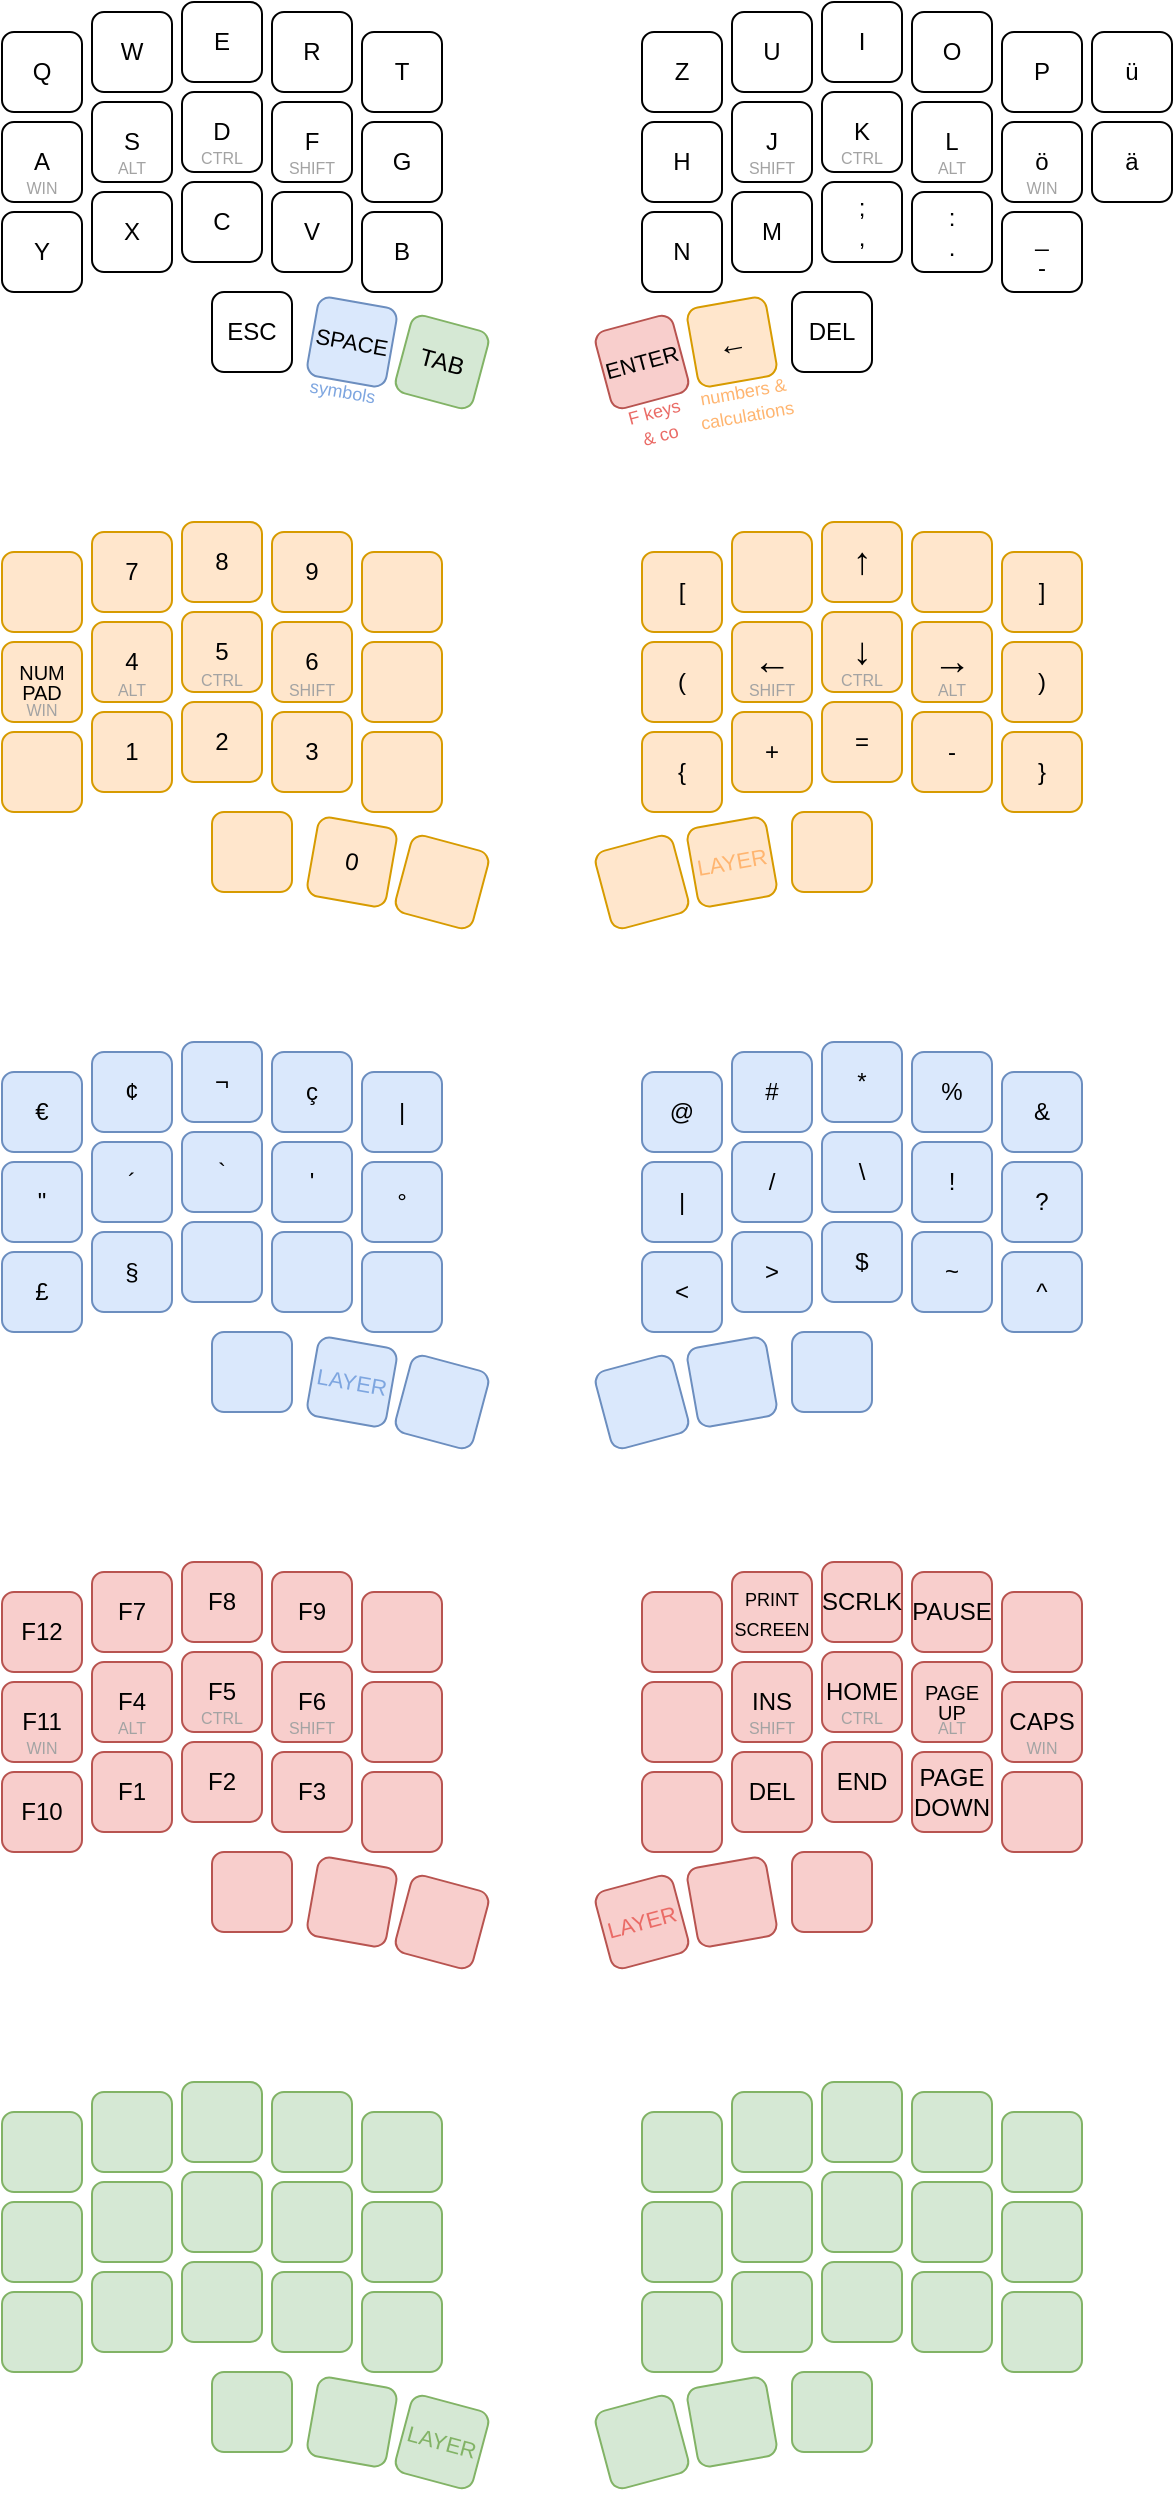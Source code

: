 <mxfile version="22.1.2" type="device">
  <diagram name="Page-1" id="s_HiEauGOBrmQb9sXRgH">
    <mxGraphModel dx="1182" dy="477" grid="1" gridSize="5" guides="1" tooltips="1" connect="1" arrows="1" fold="1" page="1" pageScale="1" pageWidth="850" pageHeight="1100" math="0" shadow="0">
      <root>
        <mxCell id="0" />
        <mxCell id="1" parent="0" />
        <mxCell id="HR6j5fSbUc3XfzlXhDWu-1" value="Q" style="rounded=1;whiteSpace=wrap;html=1;" parent="1" vertex="1">
          <mxGeometry x="120" y="355" width="40" height="40" as="geometry" />
        </mxCell>
        <mxCell id="HR6j5fSbUc3XfzlXhDWu-2" value="W" style="rounded=1;whiteSpace=wrap;html=1;" parent="1" vertex="1">
          <mxGeometry x="165" y="345" width="40" height="40" as="geometry" />
        </mxCell>
        <mxCell id="HR6j5fSbUc3XfzlXhDWu-3" value="E" style="rounded=1;whiteSpace=wrap;html=1;" parent="1" vertex="1">
          <mxGeometry x="210" y="340" width="40" height="40" as="geometry" />
        </mxCell>
        <mxCell id="HR6j5fSbUc3XfzlXhDWu-4" value="R" style="rounded=1;whiteSpace=wrap;html=1;" parent="1" vertex="1">
          <mxGeometry x="255" y="345" width="40" height="40" as="geometry" />
        </mxCell>
        <mxCell id="HR6j5fSbUc3XfzlXhDWu-5" value="T" style="rounded=1;whiteSpace=wrap;html=1;" parent="1" vertex="1">
          <mxGeometry x="300" y="355" width="40" height="40" as="geometry" />
        </mxCell>
        <mxCell id="HR6j5fSbUc3XfzlXhDWu-6" value="A" style="rounded=1;whiteSpace=wrap;html=1;" parent="1" vertex="1">
          <mxGeometry x="120" y="400" width="40" height="40" as="geometry" />
        </mxCell>
        <mxCell id="HR6j5fSbUc3XfzlXhDWu-7" value="S" style="rounded=1;whiteSpace=wrap;html=1;" parent="1" vertex="1">
          <mxGeometry x="165" y="390" width="40" height="40" as="geometry" />
        </mxCell>
        <mxCell id="HR6j5fSbUc3XfzlXhDWu-8" value="D" style="rounded=1;whiteSpace=wrap;html=1;" parent="1" vertex="1">
          <mxGeometry x="210" y="385" width="40" height="40" as="geometry" />
        </mxCell>
        <mxCell id="HR6j5fSbUc3XfzlXhDWu-9" value="F" style="rounded=1;whiteSpace=wrap;html=1;" parent="1" vertex="1">
          <mxGeometry x="255" y="390" width="40" height="40" as="geometry" />
        </mxCell>
        <mxCell id="HR6j5fSbUc3XfzlXhDWu-10" value="G" style="rounded=1;whiteSpace=wrap;html=1;" parent="1" vertex="1">
          <mxGeometry x="300" y="400" width="40" height="40" as="geometry" />
        </mxCell>
        <mxCell id="HR6j5fSbUc3XfzlXhDWu-11" value="Y" style="rounded=1;whiteSpace=wrap;html=1;" parent="1" vertex="1">
          <mxGeometry x="120" y="445" width="40" height="40" as="geometry" />
        </mxCell>
        <mxCell id="HR6j5fSbUc3XfzlXhDWu-12" value="X" style="rounded=1;whiteSpace=wrap;html=1;" parent="1" vertex="1">
          <mxGeometry x="165" y="435" width="40" height="40" as="geometry" />
        </mxCell>
        <mxCell id="HR6j5fSbUc3XfzlXhDWu-13" value="C" style="rounded=1;whiteSpace=wrap;html=1;" parent="1" vertex="1">
          <mxGeometry x="210" y="430" width="40" height="40" as="geometry" />
        </mxCell>
        <mxCell id="HR6j5fSbUc3XfzlXhDWu-14" value="V" style="rounded=1;whiteSpace=wrap;html=1;" parent="1" vertex="1">
          <mxGeometry x="255" y="435" width="40" height="40" as="geometry" />
        </mxCell>
        <mxCell id="HR6j5fSbUc3XfzlXhDWu-15" value="B" style="rounded=1;whiteSpace=wrap;html=1;" parent="1" vertex="1">
          <mxGeometry x="300" y="445" width="40" height="40" as="geometry" />
        </mxCell>
        <mxCell id="HR6j5fSbUc3XfzlXhDWu-16" value="ESC" style="rounded=1;whiteSpace=wrap;html=1;" parent="1" vertex="1">
          <mxGeometry x="225" y="485" width="40" height="40" as="geometry" />
        </mxCell>
        <mxCell id="HR6j5fSbUc3XfzlXhDWu-17" value="&lt;font style=&quot;font-size: 11px;&quot;&gt;SPACE&lt;/font&gt;" style="rounded=1;whiteSpace=wrap;html=1;rotation=10;fillColor=#dae8fc;strokeColor=#6c8ebf;" parent="1" vertex="1">
          <mxGeometry x="275" y="490" width="40" height="40" as="geometry" />
        </mxCell>
        <mxCell id="HR6j5fSbUc3XfzlXhDWu-18" value="TAB" style="rounded=1;whiteSpace=wrap;html=1;direction=south;rotation=15;fillColor=#d5e8d4;strokeColor=#82b366;" parent="1" vertex="1">
          <mxGeometry x="320" y="500" width="40" height="40" as="geometry" />
        </mxCell>
        <mxCell id="HR6j5fSbUc3XfzlXhDWu-19" value="Z" style="rounded=1;whiteSpace=wrap;html=1;" parent="1" vertex="1">
          <mxGeometry x="440" y="355" width="40" height="40" as="geometry" />
        </mxCell>
        <mxCell id="HR6j5fSbUc3XfzlXhDWu-20" value="U" style="rounded=1;whiteSpace=wrap;html=1;" parent="1" vertex="1">
          <mxGeometry x="485" y="345" width="40" height="40" as="geometry" />
        </mxCell>
        <mxCell id="HR6j5fSbUc3XfzlXhDWu-21" value="I" style="rounded=1;whiteSpace=wrap;html=1;" parent="1" vertex="1">
          <mxGeometry x="530" y="340" width="40" height="40" as="geometry" />
        </mxCell>
        <mxCell id="HR6j5fSbUc3XfzlXhDWu-22" value="O" style="rounded=1;whiteSpace=wrap;html=1;" parent="1" vertex="1">
          <mxGeometry x="575" y="345" width="40" height="40" as="geometry" />
        </mxCell>
        <mxCell id="HR6j5fSbUc3XfzlXhDWu-23" value="P" style="rounded=1;whiteSpace=wrap;html=1;" parent="1" vertex="1">
          <mxGeometry x="620" y="355" width="40" height="40" as="geometry" />
        </mxCell>
        <mxCell id="HR6j5fSbUc3XfzlXhDWu-24" value="H" style="rounded=1;whiteSpace=wrap;html=1;" parent="1" vertex="1">
          <mxGeometry x="440" y="400" width="40" height="40" as="geometry" />
        </mxCell>
        <mxCell id="HR6j5fSbUc3XfzlXhDWu-25" value="J" style="rounded=1;whiteSpace=wrap;html=1;" parent="1" vertex="1">
          <mxGeometry x="485" y="390" width="40" height="40" as="geometry" />
        </mxCell>
        <mxCell id="HR6j5fSbUc3XfzlXhDWu-26" value="K" style="rounded=1;whiteSpace=wrap;html=1;" parent="1" vertex="1">
          <mxGeometry x="530" y="385" width="40" height="40" as="geometry" />
        </mxCell>
        <mxCell id="HR6j5fSbUc3XfzlXhDWu-27" value="L" style="rounded=1;whiteSpace=wrap;html=1;" parent="1" vertex="1">
          <mxGeometry x="575" y="390" width="40" height="40" as="geometry" />
        </mxCell>
        <mxCell id="HR6j5fSbUc3XfzlXhDWu-28" value="ö" style="rounded=1;whiteSpace=wrap;html=1;" parent="1" vertex="1">
          <mxGeometry x="620" y="400" width="40" height="40" as="geometry" />
        </mxCell>
        <mxCell id="HR6j5fSbUc3XfzlXhDWu-29" value="N" style="rounded=1;whiteSpace=wrap;html=1;" parent="1" vertex="1">
          <mxGeometry x="440" y="445" width="40" height="40" as="geometry" />
        </mxCell>
        <mxCell id="HR6j5fSbUc3XfzlXhDWu-30" value="M" style="rounded=1;whiteSpace=wrap;html=1;" parent="1" vertex="1">
          <mxGeometry x="485" y="435" width="40" height="40" as="geometry" />
        </mxCell>
        <mxCell id="HR6j5fSbUc3XfzlXhDWu-31" value=";&lt;br&gt;," style="rounded=1;whiteSpace=wrap;html=1;" parent="1" vertex="1">
          <mxGeometry x="530" y="430" width="40" height="40" as="geometry" />
        </mxCell>
        <mxCell id="HR6j5fSbUc3XfzlXhDWu-32" value=":&lt;br&gt;." style="rounded=1;whiteSpace=wrap;html=1;" parent="1" vertex="1">
          <mxGeometry x="575" y="435" width="40" height="40" as="geometry" />
        </mxCell>
        <mxCell id="HR6j5fSbUc3XfzlXhDWu-33" value="_&lt;br&gt;-&lt;br&gt;" style="rounded=1;whiteSpace=wrap;html=1;" parent="1" vertex="1">
          <mxGeometry x="620" y="445" width="40" height="40" as="geometry" />
        </mxCell>
        <mxCell id="HR6j5fSbUc3XfzlXhDWu-34" value="DEL" style="rounded=1;whiteSpace=wrap;html=1;" parent="1" vertex="1">
          <mxGeometry x="515" y="485" width="40" height="40" as="geometry" />
        </mxCell>
        <mxCell id="HR6j5fSbUc3XfzlXhDWu-35" value="&lt;font style=&quot;font-size: 15px;&quot;&gt;&lt;b&gt;←&lt;/b&gt;&lt;/font&gt;" style="rounded=1;whiteSpace=wrap;html=1;rotation=-10;fillColor=#ffe6cc;strokeColor=#d79b00;" parent="1" vertex="1">
          <mxGeometry x="465" y="490" width="40" height="40" as="geometry" />
        </mxCell>
        <mxCell id="HR6j5fSbUc3XfzlXhDWu-36" value="&lt;font style=&quot;font-size: 11px;&quot;&gt;ENTER&lt;/font&gt;" style="rounded=1;whiteSpace=wrap;html=1;direction=south;rotation=-15;fillColor=#f8cecc;strokeColor=#b85450;" parent="1" vertex="1">
          <mxGeometry x="420" y="500" width="40" height="40" as="geometry" />
        </mxCell>
        <mxCell id="HR6j5fSbUc3XfzlXhDWu-40" value="ü" style="rounded=1;whiteSpace=wrap;html=1;" parent="1" vertex="1">
          <mxGeometry x="665" y="355" width="40" height="40" as="geometry" />
        </mxCell>
        <mxCell id="HR6j5fSbUc3XfzlXhDWu-41" value="ä" style="rounded=1;whiteSpace=wrap;html=1;" parent="1" vertex="1">
          <mxGeometry x="665" y="400" width="40" height="40" as="geometry" />
        </mxCell>
        <mxCell id="HR6j5fSbUc3XfzlXhDWu-42" value="" style="rounded=1;whiteSpace=wrap;html=1;fillColor=#ffe6cc;strokeColor=#d79b00;" parent="1" vertex="1">
          <mxGeometry x="120" y="615" width="40" height="40" as="geometry" />
        </mxCell>
        <mxCell id="HR6j5fSbUc3XfzlXhDWu-43" value="7" style="rounded=1;whiteSpace=wrap;html=1;fillColor=#ffe6cc;strokeColor=#d79b00;" parent="1" vertex="1">
          <mxGeometry x="165" y="605" width="40" height="40" as="geometry" />
        </mxCell>
        <mxCell id="HR6j5fSbUc3XfzlXhDWu-44" value="8" style="rounded=1;whiteSpace=wrap;html=1;fillColor=#ffe6cc;strokeColor=#d79b00;" parent="1" vertex="1">
          <mxGeometry x="210" y="600" width="40" height="40" as="geometry" />
        </mxCell>
        <mxCell id="HR6j5fSbUc3XfzlXhDWu-45" value="9" style="rounded=1;whiteSpace=wrap;html=1;fillColor=#ffe6cc;strokeColor=#d79b00;" parent="1" vertex="1">
          <mxGeometry x="255" y="605" width="40" height="40" as="geometry" />
        </mxCell>
        <mxCell id="HR6j5fSbUc3XfzlXhDWu-46" value="" style="rounded=1;whiteSpace=wrap;html=1;fillColor=#ffe6cc;strokeColor=#d79b00;" parent="1" vertex="1">
          <mxGeometry x="300" y="615" width="40" height="40" as="geometry" />
        </mxCell>
        <mxCell id="HR6j5fSbUc3XfzlXhDWu-47" value="&lt;p style=&quot;line-height: 80%;&quot;&gt;&lt;font style=&quot;font-size: 10px;&quot;&gt;NUM&lt;br&gt;PAD&lt;/font&gt;&lt;/p&gt;" style="rounded=1;whiteSpace=wrap;html=1;fillColor=#ffe6cc;strokeColor=#d79b00;" parent="1" vertex="1">
          <mxGeometry x="120" y="660" width="40" height="40" as="geometry" />
        </mxCell>
        <mxCell id="HR6j5fSbUc3XfzlXhDWu-48" value="4" style="rounded=1;whiteSpace=wrap;html=1;fillColor=#ffe6cc;strokeColor=#d79b00;" parent="1" vertex="1">
          <mxGeometry x="165" y="650" width="40" height="40" as="geometry" />
        </mxCell>
        <mxCell id="HR6j5fSbUc3XfzlXhDWu-49" value="5" style="rounded=1;whiteSpace=wrap;html=1;fillColor=#ffe6cc;strokeColor=#d79b00;" parent="1" vertex="1">
          <mxGeometry x="210" y="645" width="40" height="40" as="geometry" />
        </mxCell>
        <mxCell id="HR6j5fSbUc3XfzlXhDWu-50" value="6" style="rounded=1;whiteSpace=wrap;html=1;fillColor=#ffe6cc;strokeColor=#d79b00;" parent="1" vertex="1">
          <mxGeometry x="255" y="650" width="40" height="40" as="geometry" />
        </mxCell>
        <mxCell id="HR6j5fSbUc3XfzlXhDWu-51" value="" style="rounded=1;whiteSpace=wrap;html=1;fillColor=#ffe6cc;strokeColor=#d79b00;" parent="1" vertex="1">
          <mxGeometry x="300" y="660" width="40" height="40" as="geometry" />
        </mxCell>
        <mxCell id="HR6j5fSbUc3XfzlXhDWu-52" value="" style="rounded=1;whiteSpace=wrap;html=1;fillColor=#ffe6cc;strokeColor=#d79b00;" parent="1" vertex="1">
          <mxGeometry x="120" y="705" width="40" height="40" as="geometry" />
        </mxCell>
        <mxCell id="HR6j5fSbUc3XfzlXhDWu-53" value="1" style="rounded=1;whiteSpace=wrap;html=1;fillColor=#ffe6cc;strokeColor=#d79b00;" parent="1" vertex="1">
          <mxGeometry x="165" y="695" width="40" height="40" as="geometry" />
        </mxCell>
        <mxCell id="HR6j5fSbUc3XfzlXhDWu-54" value="2" style="rounded=1;whiteSpace=wrap;html=1;fillColor=#ffe6cc;strokeColor=#d79b00;" parent="1" vertex="1">
          <mxGeometry x="210" y="690" width="40" height="40" as="geometry" />
        </mxCell>
        <mxCell id="HR6j5fSbUc3XfzlXhDWu-55" value="3" style="rounded=1;whiteSpace=wrap;html=1;fillColor=#ffe6cc;strokeColor=#d79b00;" parent="1" vertex="1">
          <mxGeometry x="255" y="695" width="40" height="40" as="geometry" />
        </mxCell>
        <mxCell id="HR6j5fSbUc3XfzlXhDWu-56" value="" style="rounded=1;whiteSpace=wrap;html=1;fillColor=#ffe6cc;strokeColor=#d79b00;" parent="1" vertex="1">
          <mxGeometry x="300" y="705" width="40" height="40" as="geometry" />
        </mxCell>
        <mxCell id="HR6j5fSbUc3XfzlXhDWu-57" value="" style="rounded=1;whiteSpace=wrap;html=1;fillColor=#ffe6cc;strokeColor=#d79b00;" parent="1" vertex="1">
          <mxGeometry x="225" y="745" width="40" height="40" as="geometry" />
        </mxCell>
        <mxCell id="HR6j5fSbUc3XfzlXhDWu-58" value="0" style="rounded=1;whiteSpace=wrap;html=1;rotation=10;fillColor=#ffe6cc;strokeColor=#d79b00;" parent="1" vertex="1">
          <mxGeometry x="275" y="750" width="40" height="40" as="geometry" />
        </mxCell>
        <mxCell id="HR6j5fSbUc3XfzlXhDWu-59" value="" style="rounded=1;whiteSpace=wrap;html=1;direction=south;rotation=15;fillColor=#ffe6cc;strokeColor=#d79b00;" parent="1" vertex="1">
          <mxGeometry x="320" y="760" width="40" height="40" as="geometry" />
        </mxCell>
        <mxCell id="HR6j5fSbUc3XfzlXhDWu-60" value="[" style="rounded=1;whiteSpace=wrap;html=1;fillColor=#ffe6cc;strokeColor=#d79b00;" parent="1" vertex="1">
          <mxGeometry x="440" y="615" width="40" height="40" as="geometry" />
        </mxCell>
        <mxCell id="HR6j5fSbUc3XfzlXhDWu-61" value="" style="rounded=1;whiteSpace=wrap;html=1;fillColor=#ffe6cc;strokeColor=#d79b00;" parent="1" vertex="1">
          <mxGeometry x="485" y="605" width="40" height="40" as="geometry" />
        </mxCell>
        <mxCell id="HR6j5fSbUc3XfzlXhDWu-62" value="&lt;font style=&quot;font-size: 19px;&quot;&gt;↑&lt;/font&gt;" style="rounded=1;whiteSpace=wrap;html=1;fillColor=#ffe6cc;strokeColor=#d79b00;" parent="1" vertex="1">
          <mxGeometry x="530" y="600" width="40" height="40" as="geometry" />
        </mxCell>
        <mxCell id="HR6j5fSbUc3XfzlXhDWu-63" value="" style="rounded=1;whiteSpace=wrap;html=1;fillColor=#ffe6cc;strokeColor=#d79b00;" parent="1" vertex="1">
          <mxGeometry x="575" y="605" width="40" height="40" as="geometry" />
        </mxCell>
        <mxCell id="HR6j5fSbUc3XfzlXhDWu-64" value="]" style="rounded=1;whiteSpace=wrap;html=1;fillColor=#ffe6cc;strokeColor=#d79b00;" parent="1" vertex="1">
          <mxGeometry x="620" y="615" width="40" height="40" as="geometry" />
        </mxCell>
        <mxCell id="HR6j5fSbUc3XfzlXhDWu-65" value="(" style="rounded=1;whiteSpace=wrap;html=1;fillColor=#ffe6cc;strokeColor=#d79b00;" parent="1" vertex="1">
          <mxGeometry x="440" y="660" width="40" height="40" as="geometry" />
        </mxCell>
        <mxCell id="HR6j5fSbUc3XfzlXhDWu-66" value="&lt;font style=&quot;font-size: 19px;&quot;&gt;←&lt;/font&gt;" style="rounded=1;whiteSpace=wrap;html=1;fillColor=#ffe6cc;strokeColor=#d79b00;" parent="1" vertex="1">
          <mxGeometry x="485" y="650" width="40" height="40" as="geometry" />
        </mxCell>
        <mxCell id="HR6j5fSbUc3XfzlXhDWu-67" value="↓" style="rounded=1;whiteSpace=wrap;html=1;fillColor=#ffe6cc;strokeColor=#d79b00;fontSize=19;" parent="1" vertex="1">
          <mxGeometry x="530" y="645" width="40" height="40" as="geometry" />
        </mxCell>
        <mxCell id="HR6j5fSbUc3XfzlXhDWu-68" value="→" style="rounded=1;whiteSpace=wrap;html=1;fillColor=#ffe6cc;strokeColor=#d79b00;fontSize=19;" parent="1" vertex="1">
          <mxGeometry x="575" y="650" width="40" height="40" as="geometry" />
        </mxCell>
        <mxCell id="HR6j5fSbUc3XfzlXhDWu-69" value=")" style="rounded=1;whiteSpace=wrap;html=1;fillColor=#ffe6cc;strokeColor=#d79b00;" parent="1" vertex="1">
          <mxGeometry x="620" y="660" width="40" height="40" as="geometry" />
        </mxCell>
        <mxCell id="HR6j5fSbUc3XfzlXhDWu-70" value="{" style="rounded=1;whiteSpace=wrap;html=1;fillColor=#ffe6cc;strokeColor=#d79b00;" parent="1" vertex="1">
          <mxGeometry x="440" y="705" width="40" height="40" as="geometry" />
        </mxCell>
        <mxCell id="HR6j5fSbUc3XfzlXhDWu-71" value="+" style="rounded=1;whiteSpace=wrap;html=1;fillColor=#ffe6cc;strokeColor=#d79b00;" parent="1" vertex="1">
          <mxGeometry x="485" y="695" width="40" height="40" as="geometry" />
        </mxCell>
        <mxCell id="HR6j5fSbUc3XfzlXhDWu-72" value="=" style="rounded=1;whiteSpace=wrap;html=1;fillColor=#ffe6cc;strokeColor=#d79b00;" parent="1" vertex="1">
          <mxGeometry x="530" y="690" width="40" height="40" as="geometry" />
        </mxCell>
        <mxCell id="HR6j5fSbUc3XfzlXhDWu-73" value="-" style="rounded=1;whiteSpace=wrap;html=1;fillColor=#ffe6cc;strokeColor=#d79b00;" parent="1" vertex="1">
          <mxGeometry x="575" y="695" width="40" height="40" as="geometry" />
        </mxCell>
        <mxCell id="HR6j5fSbUc3XfzlXhDWu-74" value="}" style="rounded=1;whiteSpace=wrap;html=1;fillColor=#ffe6cc;strokeColor=#d79b00;" parent="1" vertex="1">
          <mxGeometry x="620" y="705" width="40" height="40" as="geometry" />
        </mxCell>
        <mxCell id="HR6j5fSbUc3XfzlXhDWu-75" value="" style="rounded=1;whiteSpace=wrap;html=1;fillColor=#ffe6cc;strokeColor=#d79b00;" parent="1" vertex="1">
          <mxGeometry x="515" y="745" width="40" height="40" as="geometry" />
        </mxCell>
        <mxCell id="HR6j5fSbUc3XfzlXhDWu-76" value="LAYER" style="rounded=1;whiteSpace=wrap;html=1;rotation=-10;fillColor=#ffe6cc;strokeColor=#d79b00;fontColor=#FFB570;fontSize=11;" parent="1" vertex="1">
          <mxGeometry x="465" y="750" width="40" height="40" as="geometry" />
        </mxCell>
        <mxCell id="HR6j5fSbUc3XfzlXhDWu-77" value="" style="rounded=1;whiteSpace=wrap;html=1;direction=south;rotation=-15;fillColor=#ffe6cc;strokeColor=#d79b00;" parent="1" vertex="1">
          <mxGeometry x="420" y="760" width="40" height="40" as="geometry" />
        </mxCell>
        <mxCell id="HR6j5fSbUc3XfzlXhDWu-80" value="€" style="rounded=1;whiteSpace=wrap;html=1;fillColor=#dae8fc;strokeColor=#6c8ebf;" parent="1" vertex="1">
          <mxGeometry x="120" y="875" width="40" height="40" as="geometry" />
        </mxCell>
        <mxCell id="HR6j5fSbUc3XfzlXhDWu-81" value="¢" style="rounded=1;whiteSpace=wrap;html=1;fillColor=#dae8fc;strokeColor=#6c8ebf;" parent="1" vertex="1">
          <mxGeometry x="165" y="865" width="40" height="40" as="geometry" />
        </mxCell>
        <mxCell id="HR6j5fSbUc3XfzlXhDWu-82" value="¬" style="rounded=1;whiteSpace=wrap;html=1;fillColor=#dae8fc;strokeColor=#6c8ebf;" parent="1" vertex="1">
          <mxGeometry x="210" y="860" width="40" height="40" as="geometry" />
        </mxCell>
        <mxCell id="HR6j5fSbUc3XfzlXhDWu-83" value="ç" style="rounded=1;whiteSpace=wrap;html=1;fillColor=#dae8fc;strokeColor=#6c8ebf;" parent="1" vertex="1">
          <mxGeometry x="255" y="865" width="40" height="40" as="geometry" />
        </mxCell>
        <mxCell id="HR6j5fSbUc3XfzlXhDWu-84" value="|" style="rounded=1;whiteSpace=wrap;html=1;fillColor=#dae8fc;strokeColor=#6c8ebf;" parent="1" vertex="1">
          <mxGeometry x="300" y="875" width="40" height="40" as="geometry" />
        </mxCell>
        <mxCell id="HR6j5fSbUc3XfzlXhDWu-85" value="&quot;" style="rounded=1;whiteSpace=wrap;html=1;fillColor=#dae8fc;strokeColor=#6c8ebf;" parent="1" vertex="1">
          <mxGeometry x="120" y="920" width="40" height="40" as="geometry" />
        </mxCell>
        <mxCell id="HR6j5fSbUc3XfzlXhDWu-86" value="´" style="rounded=1;whiteSpace=wrap;html=1;fillColor=#dae8fc;strokeColor=#6c8ebf;" parent="1" vertex="1">
          <mxGeometry x="165" y="910" width="40" height="40" as="geometry" />
        </mxCell>
        <mxCell id="HR6j5fSbUc3XfzlXhDWu-87" value="`" style="rounded=1;whiteSpace=wrap;html=1;fillColor=#dae8fc;strokeColor=#6c8ebf;" parent="1" vertex="1">
          <mxGeometry x="210" y="905" width="40" height="40" as="geometry" />
        </mxCell>
        <mxCell id="HR6j5fSbUc3XfzlXhDWu-88" value="&#39;" style="rounded=1;whiteSpace=wrap;html=1;fillColor=#dae8fc;strokeColor=#6c8ebf;" parent="1" vertex="1">
          <mxGeometry x="255" y="910" width="40" height="40" as="geometry" />
        </mxCell>
        <mxCell id="HR6j5fSbUc3XfzlXhDWu-89" value="°" style="rounded=1;whiteSpace=wrap;html=1;fillColor=#dae8fc;strokeColor=#6c8ebf;" parent="1" vertex="1">
          <mxGeometry x="300" y="920" width="40" height="40" as="geometry" />
        </mxCell>
        <mxCell id="HR6j5fSbUc3XfzlXhDWu-90" value="£" style="rounded=1;whiteSpace=wrap;html=1;fillColor=#dae8fc;strokeColor=#6c8ebf;" parent="1" vertex="1">
          <mxGeometry x="120" y="965" width="40" height="40" as="geometry" />
        </mxCell>
        <mxCell id="HR6j5fSbUc3XfzlXhDWu-91" value="§" style="rounded=1;whiteSpace=wrap;html=1;fillColor=#dae8fc;strokeColor=#6c8ebf;" parent="1" vertex="1">
          <mxGeometry x="165" y="955" width="40" height="40" as="geometry" />
        </mxCell>
        <mxCell id="HR6j5fSbUc3XfzlXhDWu-92" value="" style="rounded=1;whiteSpace=wrap;html=1;fillColor=#dae8fc;strokeColor=#6c8ebf;" parent="1" vertex="1">
          <mxGeometry x="210" y="950" width="40" height="40" as="geometry" />
        </mxCell>
        <mxCell id="HR6j5fSbUc3XfzlXhDWu-93" value="" style="rounded=1;whiteSpace=wrap;html=1;fillColor=#dae8fc;strokeColor=#6c8ebf;" parent="1" vertex="1">
          <mxGeometry x="255" y="955" width="40" height="40" as="geometry" />
        </mxCell>
        <mxCell id="HR6j5fSbUc3XfzlXhDWu-94" value="" style="rounded=1;whiteSpace=wrap;html=1;fillColor=#dae8fc;strokeColor=#6c8ebf;" parent="1" vertex="1">
          <mxGeometry x="300" y="965" width="40" height="40" as="geometry" />
        </mxCell>
        <mxCell id="HR6j5fSbUc3XfzlXhDWu-95" value="" style="rounded=1;whiteSpace=wrap;html=1;fillColor=#dae8fc;strokeColor=#6c8ebf;" parent="1" vertex="1">
          <mxGeometry x="225" y="1005" width="40" height="40" as="geometry" />
        </mxCell>
        <mxCell id="HR6j5fSbUc3XfzlXhDWu-96" value="&lt;font color=&quot;#7ea6e0&quot; style=&quot;font-size: 11px;&quot;&gt;LAYER&lt;/font&gt;" style="rounded=1;whiteSpace=wrap;html=1;rotation=10;fillColor=#dae8fc;strokeColor=#6c8ebf;fontSize=11;" parent="1" vertex="1">
          <mxGeometry x="275" y="1010" width="40" height="40" as="geometry" />
        </mxCell>
        <mxCell id="HR6j5fSbUc3XfzlXhDWu-97" value="" style="rounded=1;whiteSpace=wrap;html=1;direction=south;rotation=15;fillColor=#dae8fc;strokeColor=#6c8ebf;" parent="1" vertex="1">
          <mxGeometry x="320" y="1020" width="40" height="40" as="geometry" />
        </mxCell>
        <mxCell id="HR6j5fSbUc3XfzlXhDWu-98" value="@" style="rounded=1;whiteSpace=wrap;html=1;fillColor=#dae8fc;strokeColor=#6c8ebf;" parent="1" vertex="1">
          <mxGeometry x="440" y="875" width="40" height="40" as="geometry" />
        </mxCell>
        <mxCell id="HR6j5fSbUc3XfzlXhDWu-99" value="#" style="rounded=1;whiteSpace=wrap;html=1;fillColor=#dae8fc;strokeColor=#6c8ebf;" parent="1" vertex="1">
          <mxGeometry x="485" y="865" width="40" height="40" as="geometry" />
        </mxCell>
        <mxCell id="HR6j5fSbUc3XfzlXhDWu-100" value="*" style="rounded=1;whiteSpace=wrap;html=1;fillColor=#dae8fc;strokeColor=#6c8ebf;" parent="1" vertex="1">
          <mxGeometry x="530" y="860" width="40" height="40" as="geometry" />
        </mxCell>
        <mxCell id="HR6j5fSbUc3XfzlXhDWu-101" value="%" style="rounded=1;whiteSpace=wrap;html=1;fillColor=#dae8fc;strokeColor=#6c8ebf;" parent="1" vertex="1">
          <mxGeometry x="575" y="865" width="40" height="40" as="geometry" />
        </mxCell>
        <mxCell id="HR6j5fSbUc3XfzlXhDWu-102" value="&amp;amp;" style="rounded=1;whiteSpace=wrap;html=1;fillColor=#dae8fc;strokeColor=#6c8ebf;" parent="1" vertex="1">
          <mxGeometry x="620" y="875" width="40" height="40" as="geometry" />
        </mxCell>
        <mxCell id="HR6j5fSbUc3XfzlXhDWu-103" value="|" style="rounded=1;whiteSpace=wrap;html=1;fillColor=#dae8fc;strokeColor=#6c8ebf;" parent="1" vertex="1">
          <mxGeometry x="440" y="920" width="40" height="40" as="geometry" />
        </mxCell>
        <mxCell id="HR6j5fSbUc3XfzlXhDWu-104" value="/" style="rounded=1;whiteSpace=wrap;html=1;fillColor=#dae8fc;strokeColor=#6c8ebf;" parent="1" vertex="1">
          <mxGeometry x="485" y="910" width="40" height="40" as="geometry" />
        </mxCell>
        <mxCell id="HR6j5fSbUc3XfzlXhDWu-105" value="\" style="rounded=1;whiteSpace=wrap;html=1;fillColor=#dae8fc;strokeColor=#6c8ebf;" parent="1" vertex="1">
          <mxGeometry x="530" y="905" width="40" height="40" as="geometry" />
        </mxCell>
        <mxCell id="HR6j5fSbUc3XfzlXhDWu-106" value="!" style="rounded=1;whiteSpace=wrap;html=1;fillColor=#dae8fc;strokeColor=#6c8ebf;" parent="1" vertex="1">
          <mxGeometry x="575" y="910" width="40" height="40" as="geometry" />
        </mxCell>
        <mxCell id="HR6j5fSbUc3XfzlXhDWu-107" value="?" style="rounded=1;whiteSpace=wrap;html=1;fillColor=#dae8fc;strokeColor=#6c8ebf;" parent="1" vertex="1">
          <mxGeometry x="620" y="920" width="40" height="40" as="geometry" />
        </mxCell>
        <mxCell id="HR6j5fSbUc3XfzlXhDWu-108" value="&amp;lt;" style="rounded=1;whiteSpace=wrap;html=1;fillColor=#dae8fc;strokeColor=#6c8ebf;" parent="1" vertex="1">
          <mxGeometry x="440" y="965" width="40" height="40" as="geometry" />
        </mxCell>
        <mxCell id="HR6j5fSbUc3XfzlXhDWu-109" value="&amp;gt;" style="rounded=1;whiteSpace=wrap;html=1;fillColor=#dae8fc;strokeColor=#6c8ebf;" parent="1" vertex="1">
          <mxGeometry x="485" y="955" width="40" height="40" as="geometry" />
        </mxCell>
        <mxCell id="HR6j5fSbUc3XfzlXhDWu-110" value="$" style="rounded=1;whiteSpace=wrap;html=1;fillColor=#dae8fc;strokeColor=#6c8ebf;" parent="1" vertex="1">
          <mxGeometry x="530" y="950" width="40" height="40" as="geometry" />
        </mxCell>
        <mxCell id="HR6j5fSbUc3XfzlXhDWu-111" value="~" style="rounded=1;whiteSpace=wrap;html=1;fillColor=#dae8fc;strokeColor=#6c8ebf;" parent="1" vertex="1">
          <mxGeometry x="575" y="955" width="40" height="40" as="geometry" />
        </mxCell>
        <mxCell id="HR6j5fSbUc3XfzlXhDWu-112" value="^" style="rounded=1;whiteSpace=wrap;html=1;fillColor=#dae8fc;strokeColor=#6c8ebf;" parent="1" vertex="1">
          <mxGeometry x="620" y="965" width="40" height="40" as="geometry" />
        </mxCell>
        <mxCell id="HR6j5fSbUc3XfzlXhDWu-113" value="" style="rounded=1;whiteSpace=wrap;html=1;fillColor=#dae8fc;strokeColor=#6c8ebf;" parent="1" vertex="1">
          <mxGeometry x="515" y="1005" width="40" height="40" as="geometry" />
        </mxCell>
        <mxCell id="HR6j5fSbUc3XfzlXhDWu-114" value="" style="rounded=1;whiteSpace=wrap;html=1;rotation=-10;fillColor=#dae8fc;strokeColor=#6c8ebf;" parent="1" vertex="1">
          <mxGeometry x="465" y="1010" width="40" height="40" as="geometry" />
        </mxCell>
        <mxCell id="HR6j5fSbUc3XfzlXhDWu-115" value="" style="rounded=1;whiteSpace=wrap;html=1;direction=south;rotation=-15;fillColor=#dae8fc;strokeColor=#6c8ebf;" parent="1" vertex="1">
          <mxGeometry x="420" y="1020" width="40" height="40" as="geometry" />
        </mxCell>
        <mxCell id="HR6j5fSbUc3XfzlXhDWu-116" value="F12" style="rounded=1;whiteSpace=wrap;html=1;fillColor=#f8cecc;strokeColor=#b85450;" parent="1" vertex="1">
          <mxGeometry x="120" y="1135" width="40" height="40" as="geometry" />
        </mxCell>
        <mxCell id="HR6j5fSbUc3XfzlXhDWu-117" value="F7" style="rounded=1;whiteSpace=wrap;html=1;fillColor=#f8cecc;strokeColor=#b85450;" parent="1" vertex="1">
          <mxGeometry x="165" y="1125" width="40" height="40" as="geometry" />
        </mxCell>
        <mxCell id="HR6j5fSbUc3XfzlXhDWu-118" value="F8" style="rounded=1;whiteSpace=wrap;html=1;fillColor=#f8cecc;strokeColor=#b85450;" parent="1" vertex="1">
          <mxGeometry x="210" y="1120" width="40" height="40" as="geometry" />
        </mxCell>
        <mxCell id="HR6j5fSbUc3XfzlXhDWu-119" value="F9" style="rounded=1;whiteSpace=wrap;html=1;fillColor=#f8cecc;strokeColor=#b85450;" parent="1" vertex="1">
          <mxGeometry x="255" y="1125" width="40" height="40" as="geometry" />
        </mxCell>
        <mxCell id="HR6j5fSbUc3XfzlXhDWu-120" value="" style="rounded=1;whiteSpace=wrap;html=1;fillColor=#f8cecc;strokeColor=#b85450;" parent="1" vertex="1">
          <mxGeometry x="300" y="1135" width="40" height="40" as="geometry" />
        </mxCell>
        <mxCell id="HR6j5fSbUc3XfzlXhDWu-121" value="F11" style="rounded=1;whiteSpace=wrap;html=1;fillColor=#f8cecc;strokeColor=#b85450;" parent="1" vertex="1">
          <mxGeometry x="120" y="1180" width="40" height="40" as="geometry" />
        </mxCell>
        <mxCell id="HR6j5fSbUc3XfzlXhDWu-122" value="F4" style="rounded=1;whiteSpace=wrap;html=1;fillColor=#f8cecc;strokeColor=#b85450;" parent="1" vertex="1">
          <mxGeometry x="165" y="1170" width="40" height="40" as="geometry" />
        </mxCell>
        <mxCell id="HR6j5fSbUc3XfzlXhDWu-123" value="F5" style="rounded=1;whiteSpace=wrap;html=1;fillColor=#f8cecc;strokeColor=#b85450;" parent="1" vertex="1">
          <mxGeometry x="210" y="1165" width="40" height="40" as="geometry" />
        </mxCell>
        <mxCell id="HR6j5fSbUc3XfzlXhDWu-124" value="F6" style="rounded=1;whiteSpace=wrap;html=1;fillColor=#f8cecc;strokeColor=#b85450;" parent="1" vertex="1">
          <mxGeometry x="255" y="1170" width="40" height="40" as="geometry" />
        </mxCell>
        <mxCell id="HR6j5fSbUc3XfzlXhDWu-125" value="" style="rounded=1;whiteSpace=wrap;html=1;fillColor=#f8cecc;strokeColor=#b85450;" parent="1" vertex="1">
          <mxGeometry x="300" y="1180" width="40" height="40" as="geometry" />
        </mxCell>
        <mxCell id="HR6j5fSbUc3XfzlXhDWu-126" value="F10" style="rounded=1;whiteSpace=wrap;html=1;fillColor=#f8cecc;strokeColor=#b85450;" parent="1" vertex="1">
          <mxGeometry x="120" y="1225" width="40" height="40" as="geometry" />
        </mxCell>
        <mxCell id="HR6j5fSbUc3XfzlXhDWu-127" value="F1" style="rounded=1;whiteSpace=wrap;html=1;fillColor=#f8cecc;strokeColor=#b85450;" parent="1" vertex="1">
          <mxGeometry x="165" y="1215" width="40" height="40" as="geometry" />
        </mxCell>
        <mxCell id="HR6j5fSbUc3XfzlXhDWu-128" value="F2" style="rounded=1;whiteSpace=wrap;html=1;fillColor=#f8cecc;strokeColor=#b85450;" parent="1" vertex="1">
          <mxGeometry x="210" y="1210" width="40" height="40" as="geometry" />
        </mxCell>
        <mxCell id="HR6j5fSbUc3XfzlXhDWu-129" value="F3" style="rounded=1;whiteSpace=wrap;html=1;fillColor=#f8cecc;strokeColor=#b85450;" parent="1" vertex="1">
          <mxGeometry x="255" y="1215" width="40" height="40" as="geometry" />
        </mxCell>
        <mxCell id="HR6j5fSbUc3XfzlXhDWu-130" value="" style="rounded=1;whiteSpace=wrap;html=1;fillColor=#f8cecc;strokeColor=#b85450;" parent="1" vertex="1">
          <mxGeometry x="300" y="1225" width="40" height="40" as="geometry" />
        </mxCell>
        <mxCell id="HR6j5fSbUc3XfzlXhDWu-131" value="" style="rounded=1;whiteSpace=wrap;html=1;fillColor=#f8cecc;strokeColor=#b85450;" parent="1" vertex="1">
          <mxGeometry x="225" y="1265" width="40" height="40" as="geometry" />
        </mxCell>
        <mxCell id="HR6j5fSbUc3XfzlXhDWu-132" value="" style="rounded=1;whiteSpace=wrap;html=1;rotation=10;fillColor=#f8cecc;strokeColor=#b85450;" parent="1" vertex="1">
          <mxGeometry x="275" y="1270" width="40" height="40" as="geometry" />
        </mxCell>
        <mxCell id="HR6j5fSbUc3XfzlXhDWu-133" value="" style="rounded=1;whiteSpace=wrap;html=1;direction=south;rotation=15;fillColor=#f8cecc;strokeColor=#b85450;" parent="1" vertex="1">
          <mxGeometry x="320" y="1280" width="40" height="40" as="geometry" />
        </mxCell>
        <mxCell id="HR6j5fSbUc3XfzlXhDWu-134" value="" style="rounded=1;whiteSpace=wrap;html=1;fillColor=#f8cecc;strokeColor=#b85450;" parent="1" vertex="1">
          <mxGeometry x="440" y="1135" width="40" height="40" as="geometry" />
        </mxCell>
        <mxCell id="HR6j5fSbUc3XfzlXhDWu-135" value="&lt;font style=&quot;font-size: 9px;&quot;&gt;PRINT&lt;br&gt;SCREEN&lt;/font&gt;" style="rounded=1;whiteSpace=wrap;html=1;fillColor=#f8cecc;strokeColor=#b85450;" parent="1" vertex="1">
          <mxGeometry x="485" y="1125" width="40" height="40" as="geometry" />
        </mxCell>
        <mxCell id="HR6j5fSbUc3XfzlXhDWu-136" value="SCRLK" style="rounded=1;whiteSpace=wrap;html=1;fillColor=#f8cecc;strokeColor=#b85450;" parent="1" vertex="1">
          <mxGeometry x="530" y="1120" width="40" height="40" as="geometry" />
        </mxCell>
        <mxCell id="HR6j5fSbUc3XfzlXhDWu-137" value="PAUSE" style="rounded=1;whiteSpace=wrap;html=1;fillColor=#f8cecc;strokeColor=#b85450;" parent="1" vertex="1">
          <mxGeometry x="575" y="1125" width="40" height="40" as="geometry" />
        </mxCell>
        <mxCell id="HR6j5fSbUc3XfzlXhDWu-138" value="" style="rounded=1;whiteSpace=wrap;html=1;fillColor=#f8cecc;strokeColor=#b85450;" parent="1" vertex="1">
          <mxGeometry x="620" y="1135" width="40" height="40" as="geometry" />
        </mxCell>
        <mxCell id="HR6j5fSbUc3XfzlXhDWu-139" value="" style="rounded=1;whiteSpace=wrap;html=1;fillColor=#f8cecc;strokeColor=#b85450;" parent="1" vertex="1">
          <mxGeometry x="440" y="1180" width="40" height="40" as="geometry" />
        </mxCell>
        <mxCell id="HR6j5fSbUc3XfzlXhDWu-140" value="INS" style="rounded=1;whiteSpace=wrap;html=1;fillColor=#f8cecc;strokeColor=#b85450;" parent="1" vertex="1">
          <mxGeometry x="485" y="1170" width="40" height="40" as="geometry" />
        </mxCell>
        <mxCell id="HR6j5fSbUc3XfzlXhDWu-141" value="HOME" style="rounded=1;whiteSpace=wrap;html=1;fillColor=#f8cecc;strokeColor=#b85450;" parent="1" vertex="1">
          <mxGeometry x="530" y="1165" width="40" height="40" as="geometry" />
        </mxCell>
        <mxCell id="HR6j5fSbUc3XfzlXhDWu-142" value="&lt;p style=&quot;line-height: 70%;&quot;&gt;&lt;font style=&quot;font-size: 10px;&quot;&gt;PAGE&lt;br&gt;UP&lt;/font&gt;&lt;/p&gt;" style="rounded=1;whiteSpace=wrap;html=1;fillColor=#f8cecc;strokeColor=#b85450;" parent="1" vertex="1">
          <mxGeometry x="575" y="1170" width="40" height="40" as="geometry" />
        </mxCell>
        <mxCell id="HR6j5fSbUc3XfzlXhDWu-143" value="CAPS" style="rounded=1;whiteSpace=wrap;html=1;fillColor=#f8cecc;strokeColor=#b85450;" parent="1" vertex="1">
          <mxGeometry x="620" y="1180" width="40" height="40" as="geometry" />
        </mxCell>
        <mxCell id="HR6j5fSbUc3XfzlXhDWu-144" value="" style="rounded=1;whiteSpace=wrap;html=1;fillColor=#f8cecc;strokeColor=#b85450;" parent="1" vertex="1">
          <mxGeometry x="440" y="1225" width="40" height="40" as="geometry" />
        </mxCell>
        <mxCell id="HR6j5fSbUc3XfzlXhDWu-145" value="DEL" style="rounded=1;whiteSpace=wrap;html=1;fillColor=#f8cecc;strokeColor=#b85450;" parent="1" vertex="1">
          <mxGeometry x="485" y="1215" width="40" height="40" as="geometry" />
        </mxCell>
        <mxCell id="HR6j5fSbUc3XfzlXhDWu-146" value="END" style="rounded=1;whiteSpace=wrap;html=1;fillColor=#f8cecc;strokeColor=#b85450;" parent="1" vertex="1">
          <mxGeometry x="530" y="1210" width="40" height="40" as="geometry" />
        </mxCell>
        <mxCell id="HR6j5fSbUc3XfzlXhDWu-147" value="PAGE&lt;br&gt;DOWN" style="rounded=1;whiteSpace=wrap;html=1;fillColor=#f8cecc;strokeColor=#b85450;" parent="1" vertex="1">
          <mxGeometry x="575" y="1215" width="40" height="40" as="geometry" />
        </mxCell>
        <mxCell id="HR6j5fSbUc3XfzlXhDWu-148" value="" style="rounded=1;whiteSpace=wrap;html=1;fillColor=#f8cecc;strokeColor=#b85450;" parent="1" vertex="1">
          <mxGeometry x="620" y="1225" width="40" height="40" as="geometry" />
        </mxCell>
        <mxCell id="HR6j5fSbUc3XfzlXhDWu-149" value="" style="rounded=1;whiteSpace=wrap;html=1;fillColor=#f8cecc;strokeColor=#b85450;" parent="1" vertex="1">
          <mxGeometry x="515" y="1265" width="40" height="40" as="geometry" />
        </mxCell>
        <mxCell id="HR6j5fSbUc3XfzlXhDWu-150" value="" style="rounded=1;whiteSpace=wrap;html=1;rotation=-10;fillColor=#f8cecc;strokeColor=#b85450;" parent="1" vertex="1">
          <mxGeometry x="465" y="1270" width="40" height="40" as="geometry" />
        </mxCell>
        <mxCell id="HR6j5fSbUc3XfzlXhDWu-151" value="LAYER" style="rounded=1;whiteSpace=wrap;html=1;direction=south;rotation=-15;fillColor=#f8cecc;strokeColor=#b85450;fontColor=#EA6B66;fontSize=11;" parent="1" vertex="1">
          <mxGeometry x="420" y="1280" width="40" height="40" as="geometry" />
        </mxCell>
        <mxCell id="HR6j5fSbUc3XfzlXhDWu-152" value="&lt;font color=&quot;#7ea6e0&quot; style=&quot;font-size: 9px;&quot;&gt;symbols&lt;/font&gt;" style="text;html=1;strokeColor=none;fillColor=none;align=center;verticalAlign=middle;whiteSpace=wrap;rounded=0;rotation=10;" parent="1" vertex="1">
          <mxGeometry x="243" y="519" width="95" height="30" as="geometry" />
        </mxCell>
        <mxCell id="HR6j5fSbUc3XfzlXhDWu-153" value="&lt;p style=&quot;line-height: 90%;&quot;&gt;&lt;font color=&quot;#ffb570&quot; style=&quot;font-size: 9px;&quot;&gt;numbers &amp;amp;&lt;br&gt;calculations&lt;br&gt;&lt;/font&gt;&lt;/p&gt;" style="text;html=1;strokeColor=none;fillColor=none;align=center;verticalAlign=middle;whiteSpace=wrap;rounded=0;rotation=-10;spacing=1;" parent="1" vertex="1">
          <mxGeometry x="444" y="525" width="95" height="30" as="geometry" />
        </mxCell>
        <mxCell id="HR6j5fSbUc3XfzlXhDWu-154" value="" style="rounded=1;whiteSpace=wrap;html=1;fillColor=#d5e8d4;strokeColor=#82b366;" parent="1" vertex="1">
          <mxGeometry x="120" y="1395" width="40" height="40" as="geometry" />
        </mxCell>
        <mxCell id="HR6j5fSbUc3XfzlXhDWu-155" value="" style="rounded=1;whiteSpace=wrap;html=1;fillColor=#d5e8d4;strokeColor=#82b366;" parent="1" vertex="1">
          <mxGeometry x="165" y="1385" width="40" height="40" as="geometry" />
        </mxCell>
        <mxCell id="HR6j5fSbUc3XfzlXhDWu-156" value="" style="rounded=1;whiteSpace=wrap;html=1;fillColor=#d5e8d4;strokeColor=#82b366;" parent="1" vertex="1">
          <mxGeometry x="210" y="1380" width="40" height="40" as="geometry" />
        </mxCell>
        <mxCell id="HR6j5fSbUc3XfzlXhDWu-157" value="" style="rounded=1;whiteSpace=wrap;html=1;fillColor=#d5e8d4;strokeColor=#82b366;" parent="1" vertex="1">
          <mxGeometry x="255" y="1385" width="40" height="40" as="geometry" />
        </mxCell>
        <mxCell id="HR6j5fSbUc3XfzlXhDWu-158" value="" style="rounded=1;whiteSpace=wrap;html=1;fillColor=#d5e8d4;strokeColor=#82b366;" parent="1" vertex="1">
          <mxGeometry x="300" y="1395" width="40" height="40" as="geometry" />
        </mxCell>
        <mxCell id="HR6j5fSbUc3XfzlXhDWu-159" value="" style="rounded=1;whiteSpace=wrap;html=1;fillColor=#d5e8d4;strokeColor=#82b366;" parent="1" vertex="1">
          <mxGeometry x="120" y="1440" width="40" height="40" as="geometry" />
        </mxCell>
        <mxCell id="HR6j5fSbUc3XfzlXhDWu-160" value="" style="rounded=1;whiteSpace=wrap;html=1;fillColor=#d5e8d4;strokeColor=#82b366;" parent="1" vertex="1">
          <mxGeometry x="165" y="1430" width="40" height="40" as="geometry" />
        </mxCell>
        <mxCell id="HR6j5fSbUc3XfzlXhDWu-161" value="" style="rounded=1;whiteSpace=wrap;html=1;fillColor=#d5e8d4;strokeColor=#82b366;" parent="1" vertex="1">
          <mxGeometry x="210" y="1425" width="40" height="40" as="geometry" />
        </mxCell>
        <mxCell id="HR6j5fSbUc3XfzlXhDWu-162" value="" style="rounded=1;whiteSpace=wrap;html=1;fillColor=#d5e8d4;strokeColor=#82b366;" parent="1" vertex="1">
          <mxGeometry x="255" y="1430" width="40" height="40" as="geometry" />
        </mxCell>
        <mxCell id="HR6j5fSbUc3XfzlXhDWu-163" value="" style="rounded=1;whiteSpace=wrap;html=1;fillColor=#d5e8d4;strokeColor=#82b366;" parent="1" vertex="1">
          <mxGeometry x="300" y="1440" width="40" height="40" as="geometry" />
        </mxCell>
        <mxCell id="HR6j5fSbUc3XfzlXhDWu-164" value="" style="rounded=1;whiteSpace=wrap;html=1;fillColor=#d5e8d4;strokeColor=#82b366;" parent="1" vertex="1">
          <mxGeometry x="120" y="1485" width="40" height="40" as="geometry" />
        </mxCell>
        <mxCell id="HR6j5fSbUc3XfzlXhDWu-165" value="" style="rounded=1;whiteSpace=wrap;html=1;fillColor=#d5e8d4;strokeColor=#82b366;" parent="1" vertex="1">
          <mxGeometry x="165" y="1475" width="40" height="40" as="geometry" />
        </mxCell>
        <mxCell id="HR6j5fSbUc3XfzlXhDWu-166" value="" style="rounded=1;whiteSpace=wrap;html=1;fillColor=#d5e8d4;strokeColor=#82b366;" parent="1" vertex="1">
          <mxGeometry x="210" y="1470" width="40" height="40" as="geometry" />
        </mxCell>
        <mxCell id="HR6j5fSbUc3XfzlXhDWu-167" value="" style="rounded=1;whiteSpace=wrap;html=1;fillColor=#d5e8d4;strokeColor=#82b366;" parent="1" vertex="1">
          <mxGeometry x="255" y="1475" width="40" height="40" as="geometry" />
        </mxCell>
        <mxCell id="HR6j5fSbUc3XfzlXhDWu-168" value="" style="rounded=1;whiteSpace=wrap;html=1;fillColor=#d5e8d4;strokeColor=#82b366;" parent="1" vertex="1">
          <mxGeometry x="300" y="1485" width="40" height="40" as="geometry" />
        </mxCell>
        <mxCell id="HR6j5fSbUc3XfzlXhDWu-169" value="" style="rounded=1;whiteSpace=wrap;html=1;fillColor=#d5e8d4;strokeColor=#82b366;" parent="1" vertex="1">
          <mxGeometry x="225" y="1525" width="40" height="40" as="geometry" />
        </mxCell>
        <mxCell id="HR6j5fSbUc3XfzlXhDWu-170" value="" style="rounded=1;whiteSpace=wrap;html=1;rotation=10;fillColor=#d5e8d4;strokeColor=#82b366;" parent="1" vertex="1">
          <mxGeometry x="275" y="1530" width="40" height="40" as="geometry" />
        </mxCell>
        <mxCell id="HR6j5fSbUc3XfzlXhDWu-171" value="LAYER" style="rounded=1;whiteSpace=wrap;html=1;direction=south;rotation=15;fillColor=#d5e8d4;strokeColor=#82b366;fontColor=#82B366;fontSize=11;" parent="1" vertex="1">
          <mxGeometry x="320" y="1540" width="40" height="40" as="geometry" />
        </mxCell>
        <mxCell id="HR6j5fSbUc3XfzlXhDWu-172" value="" style="rounded=1;whiteSpace=wrap;html=1;fillColor=#d5e8d4;strokeColor=#82b366;" parent="1" vertex="1">
          <mxGeometry x="440" y="1395" width="40" height="40" as="geometry" />
        </mxCell>
        <mxCell id="HR6j5fSbUc3XfzlXhDWu-173" value="" style="rounded=1;whiteSpace=wrap;html=1;fillColor=#d5e8d4;strokeColor=#82b366;" parent="1" vertex="1">
          <mxGeometry x="485" y="1385" width="40" height="40" as="geometry" />
        </mxCell>
        <mxCell id="HR6j5fSbUc3XfzlXhDWu-174" value="" style="rounded=1;whiteSpace=wrap;html=1;fillColor=#d5e8d4;strokeColor=#82b366;" parent="1" vertex="1">
          <mxGeometry x="530" y="1380" width="40" height="40" as="geometry" />
        </mxCell>
        <mxCell id="HR6j5fSbUc3XfzlXhDWu-175" value="" style="rounded=1;whiteSpace=wrap;html=1;fillColor=#d5e8d4;strokeColor=#82b366;" parent="1" vertex="1">
          <mxGeometry x="575" y="1385" width="40" height="40" as="geometry" />
        </mxCell>
        <mxCell id="HR6j5fSbUc3XfzlXhDWu-176" value="" style="rounded=1;whiteSpace=wrap;html=1;fillColor=#d5e8d4;strokeColor=#82b366;" parent="1" vertex="1">
          <mxGeometry x="620" y="1395" width="40" height="40" as="geometry" />
        </mxCell>
        <mxCell id="HR6j5fSbUc3XfzlXhDWu-177" value="" style="rounded=1;whiteSpace=wrap;html=1;fillColor=#d5e8d4;strokeColor=#82b366;" parent="1" vertex="1">
          <mxGeometry x="440" y="1440" width="40" height="40" as="geometry" />
        </mxCell>
        <mxCell id="HR6j5fSbUc3XfzlXhDWu-178" value="" style="rounded=1;whiteSpace=wrap;html=1;fillColor=#d5e8d4;strokeColor=#82b366;" parent="1" vertex="1">
          <mxGeometry x="485" y="1430" width="40" height="40" as="geometry" />
        </mxCell>
        <mxCell id="HR6j5fSbUc3XfzlXhDWu-179" value="" style="rounded=1;whiteSpace=wrap;html=1;fillColor=#d5e8d4;strokeColor=#82b366;" parent="1" vertex="1">
          <mxGeometry x="530" y="1425" width="40" height="40" as="geometry" />
        </mxCell>
        <mxCell id="HR6j5fSbUc3XfzlXhDWu-180" value="" style="rounded=1;whiteSpace=wrap;html=1;fillColor=#d5e8d4;strokeColor=#82b366;" parent="1" vertex="1">
          <mxGeometry x="575" y="1430" width="40" height="40" as="geometry" />
        </mxCell>
        <mxCell id="HR6j5fSbUc3XfzlXhDWu-181" value="" style="rounded=1;whiteSpace=wrap;html=1;fillColor=#d5e8d4;strokeColor=#82b366;" parent="1" vertex="1">
          <mxGeometry x="620" y="1440" width="40" height="40" as="geometry" />
        </mxCell>
        <mxCell id="HR6j5fSbUc3XfzlXhDWu-182" value="" style="rounded=1;whiteSpace=wrap;html=1;fillColor=#d5e8d4;strokeColor=#82b366;" parent="1" vertex="1">
          <mxGeometry x="440" y="1485" width="40" height="40" as="geometry" />
        </mxCell>
        <mxCell id="HR6j5fSbUc3XfzlXhDWu-183" value="" style="rounded=1;whiteSpace=wrap;html=1;fillColor=#d5e8d4;strokeColor=#82b366;" parent="1" vertex="1">
          <mxGeometry x="485" y="1475" width="40" height="40" as="geometry" />
        </mxCell>
        <mxCell id="HR6j5fSbUc3XfzlXhDWu-184" value="" style="rounded=1;whiteSpace=wrap;html=1;fillColor=#d5e8d4;strokeColor=#82b366;" parent="1" vertex="1">
          <mxGeometry x="530" y="1470" width="40" height="40" as="geometry" />
        </mxCell>
        <mxCell id="HR6j5fSbUc3XfzlXhDWu-185" value="" style="rounded=1;whiteSpace=wrap;html=1;fillColor=#d5e8d4;strokeColor=#82b366;" parent="1" vertex="1">
          <mxGeometry x="575" y="1475" width="40" height="40" as="geometry" />
        </mxCell>
        <mxCell id="HR6j5fSbUc3XfzlXhDWu-186" value="" style="rounded=1;whiteSpace=wrap;html=1;fillColor=#d5e8d4;strokeColor=#82b366;" parent="1" vertex="1">
          <mxGeometry x="620" y="1485" width="40" height="40" as="geometry" />
        </mxCell>
        <mxCell id="HR6j5fSbUc3XfzlXhDWu-187" value="" style="rounded=1;whiteSpace=wrap;html=1;fillColor=#d5e8d4;strokeColor=#82b366;" parent="1" vertex="1">
          <mxGeometry x="515" y="1525" width="40" height="40" as="geometry" />
        </mxCell>
        <mxCell id="HR6j5fSbUc3XfzlXhDWu-188" value="" style="rounded=1;whiteSpace=wrap;html=1;rotation=-10;fillColor=#d5e8d4;strokeColor=#82b366;" parent="1" vertex="1">
          <mxGeometry x="465" y="1530" width="40" height="40" as="geometry" />
        </mxCell>
        <mxCell id="HR6j5fSbUc3XfzlXhDWu-189" value="" style="rounded=1;whiteSpace=wrap;html=1;direction=south;rotation=-15;fillColor=#d5e8d4;strokeColor=#82b366;" parent="1" vertex="1">
          <mxGeometry x="420" y="1540" width="40" height="40" as="geometry" />
        </mxCell>
        <mxCell id="HR6j5fSbUc3XfzlXhDWu-191" value="&lt;p style=&quot;line-height: 90%;&quot;&gt;&lt;font style=&quot;font-size: 9px;&quot;&gt;F keys&lt;br&gt;&amp;amp; co&lt;br&gt;&lt;/font&gt;&lt;/p&gt;" style="text;html=1;strokeColor=none;fillColor=none;align=center;verticalAlign=middle;whiteSpace=wrap;rounded=0;rotation=-15;spacing=1;fontColor=#EA6B66;" parent="1" vertex="1">
          <mxGeometry x="400" y="535" width="95" height="30" as="geometry" />
        </mxCell>
        <mxCell id="KmkTRFpb8Al42wT6mUvf-1" value="WIN" style="text;html=1;strokeColor=none;fillColor=none;align=center;verticalAlign=middle;whiteSpace=wrap;rounded=0;fontSize=8;fontColor=#A3A3A3;fontStyle=0" vertex="1" parent="1">
          <mxGeometry x="120" y="418" width="40" height="30" as="geometry" />
        </mxCell>
        <mxCell id="KmkTRFpb8Al42wT6mUvf-2" value="ALT" style="text;html=1;strokeColor=none;fillColor=none;align=center;verticalAlign=middle;whiteSpace=wrap;rounded=0;fontSize=8;fontColor=#A3A3A3;fontStyle=0" vertex="1" parent="1">
          <mxGeometry x="165" y="408" width="40" height="30" as="geometry" />
        </mxCell>
        <mxCell id="KmkTRFpb8Al42wT6mUvf-3" value="CTRL" style="text;html=1;strokeColor=none;fillColor=none;align=center;verticalAlign=middle;whiteSpace=wrap;rounded=0;fontSize=8;fontColor=#A3A3A3;fontStyle=0" vertex="1" parent="1">
          <mxGeometry x="210" y="403" width="40" height="30" as="geometry" />
        </mxCell>
        <mxCell id="KmkTRFpb8Al42wT6mUvf-4" value="SHIFT" style="text;html=1;strokeColor=none;fillColor=none;align=center;verticalAlign=middle;whiteSpace=wrap;rounded=0;fontSize=8;fontColor=#A3A3A3;fontStyle=0" vertex="1" parent="1">
          <mxGeometry x="255" y="408" width="40" height="30" as="geometry" />
        </mxCell>
        <mxCell id="KmkTRFpb8Al42wT6mUvf-5" value="WIN" style="text;html=1;strokeColor=none;fillColor=none;align=center;verticalAlign=middle;whiteSpace=wrap;rounded=0;fontSize=8;fontColor=#A3A3A3;fontStyle=0" vertex="1" parent="1">
          <mxGeometry x="620" y="418" width="40" height="30" as="geometry" />
        </mxCell>
        <mxCell id="KmkTRFpb8Al42wT6mUvf-6" value="ALT" style="text;html=1;strokeColor=none;fillColor=none;align=center;verticalAlign=middle;whiteSpace=wrap;rounded=0;fontSize=8;fontColor=#A3A3A3;fontStyle=0" vertex="1" parent="1">
          <mxGeometry x="575" y="408" width="40" height="30" as="geometry" />
        </mxCell>
        <mxCell id="KmkTRFpb8Al42wT6mUvf-7" value="CTRL" style="text;html=1;strokeColor=none;fillColor=none;align=center;verticalAlign=middle;whiteSpace=wrap;rounded=0;fontSize=8;fontColor=#A3A3A3;fontStyle=0" vertex="1" parent="1">
          <mxGeometry x="530" y="403" width="40" height="30" as="geometry" />
        </mxCell>
        <mxCell id="KmkTRFpb8Al42wT6mUvf-8" value="SHIFT" style="text;html=1;strokeColor=none;fillColor=none;align=center;verticalAlign=middle;whiteSpace=wrap;rounded=0;fontSize=8;fontColor=#A3A3A3;fontStyle=0" vertex="1" parent="1">
          <mxGeometry x="485" y="408" width="40" height="30" as="geometry" />
        </mxCell>
        <mxCell id="KmkTRFpb8Al42wT6mUvf-9" value="WIN" style="text;html=1;strokeColor=none;fillColor=none;align=center;verticalAlign=middle;whiteSpace=wrap;rounded=0;fontSize=8;fontColor=#A3A3A3;fontStyle=0" vertex="1" parent="1">
          <mxGeometry x="120" y="679" width="40" height="30" as="geometry" />
        </mxCell>
        <mxCell id="KmkTRFpb8Al42wT6mUvf-10" value="ALT" style="text;html=1;strokeColor=none;fillColor=none;align=center;verticalAlign=middle;whiteSpace=wrap;rounded=0;fontSize=8;fontColor=#A3A3A3;fontStyle=0" vertex="1" parent="1">
          <mxGeometry x="165" y="669" width="40" height="30" as="geometry" />
        </mxCell>
        <mxCell id="KmkTRFpb8Al42wT6mUvf-11" value="CTRL" style="text;html=1;strokeColor=none;fillColor=none;align=center;verticalAlign=middle;whiteSpace=wrap;rounded=0;fontSize=8;fontColor=#A3A3A3;fontStyle=0" vertex="1" parent="1">
          <mxGeometry x="210" y="664" width="40" height="30" as="geometry" />
        </mxCell>
        <mxCell id="KmkTRFpb8Al42wT6mUvf-12" value="SHIFT" style="text;html=1;strokeColor=none;fillColor=none;align=center;verticalAlign=middle;whiteSpace=wrap;rounded=0;fontSize=8;fontColor=#A3A3A3;fontStyle=0" vertex="1" parent="1">
          <mxGeometry x="255" y="669" width="40" height="30" as="geometry" />
        </mxCell>
        <mxCell id="KmkTRFpb8Al42wT6mUvf-14" value="ALT" style="text;html=1;strokeColor=none;fillColor=none;align=center;verticalAlign=middle;whiteSpace=wrap;rounded=0;fontSize=8;fontColor=#A3A3A3;fontStyle=0" vertex="1" parent="1">
          <mxGeometry x="575" y="669" width="40" height="30" as="geometry" />
        </mxCell>
        <mxCell id="KmkTRFpb8Al42wT6mUvf-15" value="CTRL" style="text;html=1;strokeColor=none;fillColor=none;align=center;verticalAlign=middle;whiteSpace=wrap;rounded=0;fontSize=8;fontColor=#A3A3A3;fontStyle=0" vertex="1" parent="1">
          <mxGeometry x="530" y="664" width="40" height="30" as="geometry" />
        </mxCell>
        <mxCell id="KmkTRFpb8Al42wT6mUvf-16" value="SHIFT" style="text;html=1;strokeColor=none;fillColor=none;align=center;verticalAlign=middle;whiteSpace=wrap;rounded=0;fontSize=8;fontColor=#A3A3A3;fontStyle=0" vertex="1" parent="1">
          <mxGeometry x="485" y="669" width="40" height="30" as="geometry" />
        </mxCell>
        <mxCell id="KmkTRFpb8Al42wT6mUvf-17" value="WIN" style="text;html=1;strokeColor=none;fillColor=none;align=center;verticalAlign=middle;whiteSpace=wrap;rounded=0;fontSize=8;fontColor=#A3A3A3;fontStyle=0" vertex="1" parent="1">
          <mxGeometry x="120" y="1198" width="40" height="30" as="geometry" />
        </mxCell>
        <mxCell id="KmkTRFpb8Al42wT6mUvf-18" value="ALT" style="text;html=1;strokeColor=none;fillColor=none;align=center;verticalAlign=middle;whiteSpace=wrap;rounded=0;fontSize=8;fontColor=#A3A3A3;fontStyle=0" vertex="1" parent="1">
          <mxGeometry x="165" y="1188" width="40" height="30" as="geometry" />
        </mxCell>
        <mxCell id="KmkTRFpb8Al42wT6mUvf-19" value="CTRL" style="text;html=1;strokeColor=none;fillColor=none;align=center;verticalAlign=middle;whiteSpace=wrap;rounded=0;fontSize=8;fontColor=#A3A3A3;fontStyle=0" vertex="1" parent="1">
          <mxGeometry x="210" y="1183" width="40" height="30" as="geometry" />
        </mxCell>
        <mxCell id="KmkTRFpb8Al42wT6mUvf-20" value="SHIFT" style="text;html=1;strokeColor=none;fillColor=none;align=center;verticalAlign=middle;whiteSpace=wrap;rounded=0;fontSize=8;fontColor=#A3A3A3;fontStyle=0" vertex="1" parent="1">
          <mxGeometry x="255" y="1188" width="40" height="30" as="geometry" />
        </mxCell>
        <mxCell id="KmkTRFpb8Al42wT6mUvf-21" value="WIN" style="text;html=1;strokeColor=none;fillColor=none;align=center;verticalAlign=middle;whiteSpace=wrap;rounded=0;fontSize=8;fontColor=#A3A3A3;fontStyle=0" vertex="1" parent="1">
          <mxGeometry x="620" y="1198" width="40" height="30" as="geometry" />
        </mxCell>
        <mxCell id="KmkTRFpb8Al42wT6mUvf-22" value="ALT" style="text;html=1;strokeColor=none;fillColor=none;align=center;verticalAlign=middle;whiteSpace=wrap;rounded=0;fontSize=8;fontColor=#A3A3A3;fontStyle=0" vertex="1" parent="1">
          <mxGeometry x="575" y="1188" width="40" height="30" as="geometry" />
        </mxCell>
        <mxCell id="KmkTRFpb8Al42wT6mUvf-23" value="CTRL" style="text;html=1;strokeColor=none;fillColor=none;align=center;verticalAlign=middle;whiteSpace=wrap;rounded=0;fontSize=8;fontColor=#A3A3A3;fontStyle=0" vertex="1" parent="1">
          <mxGeometry x="530" y="1183" width="40" height="30" as="geometry" />
        </mxCell>
        <mxCell id="KmkTRFpb8Al42wT6mUvf-24" value="SHIFT" style="text;html=1;strokeColor=none;fillColor=none;align=center;verticalAlign=middle;whiteSpace=wrap;rounded=0;fontSize=8;fontColor=#A3A3A3;fontStyle=0" vertex="1" parent="1">
          <mxGeometry x="485" y="1188" width="40" height="30" as="geometry" />
        </mxCell>
      </root>
    </mxGraphModel>
  </diagram>
</mxfile>
